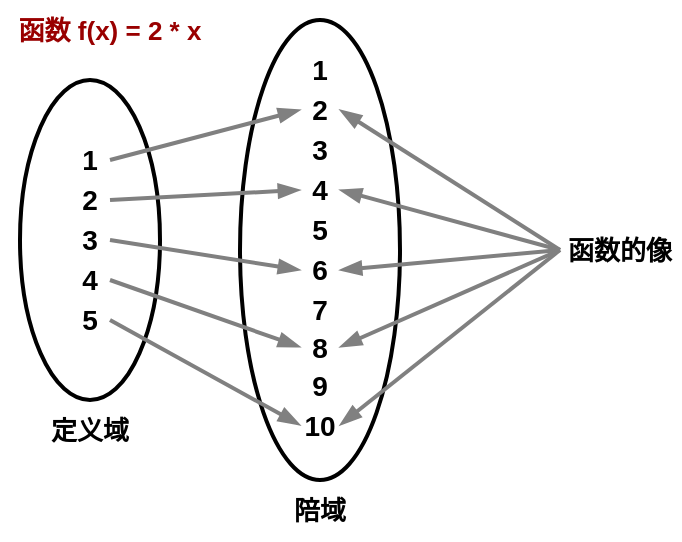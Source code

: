 <mxfile version="21.4.0" type="device" pages="2">
  <diagram name="函数的定义域和陪域" id="zx5PkqvmA4rTHMVMgy41">
    <mxGraphModel dx="954" dy="663" grid="1" gridSize="10" guides="1" tooltips="1" connect="1" arrows="1" fold="1" page="1" pageScale="1" pageWidth="850" pageHeight="1100" math="0" shadow="0">
      <root>
        <mxCell id="0" />
        <mxCell id="1" parent="0" />
        <mxCell id="jHqonLjiVwIzdrOz5_nC-1" value="" style="ellipse;whiteSpace=wrap;html=1;strokeWidth=2;" parent="1" vertex="1">
          <mxGeometry x="170" y="120" width="70" height="160" as="geometry" />
        </mxCell>
        <mxCell id="jHqonLjiVwIzdrOz5_nC-2" value="" style="ellipse;whiteSpace=wrap;html=1;strokeWidth=2;" parent="1" vertex="1">
          <mxGeometry x="280" y="90" width="80" height="230" as="geometry" />
        </mxCell>
        <mxCell id="jHqonLjiVwIzdrOz5_nC-38" style="rounded=0;orthogonalLoop=1;jettySize=auto;html=1;exitX=1;exitY=0.5;exitDx=0;exitDy=0;entryX=0;entryY=0.5;entryDx=0;entryDy=0;endArrow=blockThin;endFill=1;strokeWidth=2;strokeColor=#808080;" parent="1" source="jHqonLjiVwIzdrOz5_nC-19" target="jHqonLjiVwIzdrOz5_nC-29" edge="1">
          <mxGeometry relative="1" as="geometry" />
        </mxCell>
        <mxCell id="jHqonLjiVwIzdrOz5_nC-19" value="1" style="text;html=1;strokeColor=none;fillColor=none;align=center;verticalAlign=middle;whiteSpace=wrap;rounded=0;fontStyle=1;fontSize=14;" parent="1" vertex="1">
          <mxGeometry x="195" y="145" width="20" height="30" as="geometry" />
        </mxCell>
        <mxCell id="jHqonLjiVwIzdrOz5_nC-39" style="edgeStyle=none;shape=connector;rounded=0;orthogonalLoop=1;jettySize=auto;html=1;exitX=1;exitY=0.5;exitDx=0;exitDy=0;entryX=0;entryY=0.5;entryDx=0;entryDy=0;labelBackgroundColor=default;strokeColor=#808080;strokeWidth=2;fontFamily=Helvetica;fontSize=11;fontColor=default;endArrow=blockThin;endFill=1;" parent="1" source="jHqonLjiVwIzdrOz5_nC-20" target="jHqonLjiVwIzdrOz5_nC-31" edge="1">
          <mxGeometry relative="1" as="geometry" />
        </mxCell>
        <mxCell id="jHqonLjiVwIzdrOz5_nC-20" value="2" style="text;html=1;strokeColor=none;fillColor=none;align=center;verticalAlign=middle;whiteSpace=wrap;rounded=0;fontStyle=1;fontSize=14;" parent="1" vertex="1">
          <mxGeometry x="195" y="165" width="20" height="30" as="geometry" />
        </mxCell>
        <mxCell id="jHqonLjiVwIzdrOz5_nC-40" style="edgeStyle=none;shape=connector;rounded=0;orthogonalLoop=1;jettySize=auto;html=1;exitX=1;exitY=0.5;exitDx=0;exitDy=0;entryX=0;entryY=0.5;entryDx=0;entryDy=0;labelBackgroundColor=default;strokeColor=#808080;strokeWidth=2;fontFamily=Helvetica;fontSize=11;fontColor=default;endArrow=blockThin;endFill=1;" parent="1" source="jHqonLjiVwIzdrOz5_nC-21" target="jHqonLjiVwIzdrOz5_nC-33" edge="1">
          <mxGeometry relative="1" as="geometry" />
        </mxCell>
        <mxCell id="jHqonLjiVwIzdrOz5_nC-21" value="3" style="text;html=1;strokeColor=none;fillColor=none;align=center;verticalAlign=middle;whiteSpace=wrap;rounded=0;fontStyle=1;fontSize=14;" parent="1" vertex="1">
          <mxGeometry x="195" y="185" width="20" height="30" as="geometry" />
        </mxCell>
        <mxCell id="jHqonLjiVwIzdrOz5_nC-41" style="edgeStyle=none;shape=connector;rounded=0;orthogonalLoop=1;jettySize=auto;html=1;exitX=1;exitY=0.5;exitDx=0;exitDy=0;entryX=0;entryY=0.5;entryDx=0;entryDy=0;labelBackgroundColor=default;strokeColor=#808080;strokeWidth=2;fontFamily=Helvetica;fontSize=11;fontColor=default;endArrow=blockThin;endFill=1;" parent="1" source="jHqonLjiVwIzdrOz5_nC-22" target="jHqonLjiVwIzdrOz5_nC-35" edge="1">
          <mxGeometry relative="1" as="geometry" />
        </mxCell>
        <mxCell id="jHqonLjiVwIzdrOz5_nC-22" value="4" style="text;html=1;strokeColor=none;fillColor=none;align=center;verticalAlign=middle;whiteSpace=wrap;rounded=0;fontStyle=1;fontSize=14;" parent="1" vertex="1">
          <mxGeometry x="195" y="205" width="20" height="30" as="geometry" />
        </mxCell>
        <mxCell id="jHqonLjiVwIzdrOz5_nC-42" style="edgeStyle=none;shape=connector;rounded=0;orthogonalLoop=1;jettySize=auto;html=1;exitX=1;exitY=0.5;exitDx=0;exitDy=0;entryX=0;entryY=0.5;entryDx=0;entryDy=0;labelBackgroundColor=default;strokeColor=#808080;strokeWidth=2;fontFamily=Helvetica;fontSize=11;fontColor=default;endArrow=blockThin;endFill=1;" parent="1" source="jHqonLjiVwIzdrOz5_nC-23" target="jHqonLjiVwIzdrOz5_nC-37" edge="1">
          <mxGeometry relative="1" as="geometry" />
        </mxCell>
        <mxCell id="jHqonLjiVwIzdrOz5_nC-23" value="5" style="text;html=1;strokeColor=none;fillColor=none;align=center;verticalAlign=middle;whiteSpace=wrap;rounded=0;fontStyle=1;fontSize=14;" parent="1" vertex="1">
          <mxGeometry x="195" y="225" width="20" height="30" as="geometry" />
        </mxCell>
        <mxCell id="jHqonLjiVwIzdrOz5_nC-28" value="1" style="text;html=1;strokeColor=none;fillColor=none;align=center;verticalAlign=middle;whiteSpace=wrap;rounded=0;fontStyle=1;fontSize=14;" parent="1" vertex="1">
          <mxGeometry x="310" y="100" width="20" height="30" as="geometry" />
        </mxCell>
        <mxCell id="jHqonLjiVwIzdrOz5_nC-29" value="2" style="text;html=1;strokeColor=none;fillColor=none;align=center;verticalAlign=middle;whiteSpace=wrap;rounded=0;fontStyle=1;fontSize=14;" parent="1" vertex="1">
          <mxGeometry x="310" y="120" width="20" height="30" as="geometry" />
        </mxCell>
        <mxCell id="jHqonLjiVwIzdrOz5_nC-30" value="3" style="text;html=1;strokeColor=none;fillColor=none;align=center;verticalAlign=middle;whiteSpace=wrap;rounded=0;fontStyle=1;fontSize=14;" parent="1" vertex="1">
          <mxGeometry x="310" y="140" width="20" height="30" as="geometry" />
        </mxCell>
        <mxCell id="jHqonLjiVwIzdrOz5_nC-31" value="4" style="text;html=1;strokeColor=none;fillColor=none;align=center;verticalAlign=middle;whiteSpace=wrap;rounded=0;fontStyle=1;fontSize=14;" parent="1" vertex="1">
          <mxGeometry x="310" y="160" width="20" height="30" as="geometry" />
        </mxCell>
        <mxCell id="jHqonLjiVwIzdrOz5_nC-32" value="5" style="text;html=1;strokeColor=none;fillColor=none;align=center;verticalAlign=middle;whiteSpace=wrap;rounded=0;fontStyle=1;fontSize=14;" parent="1" vertex="1">
          <mxGeometry x="310" y="180" width="20" height="30" as="geometry" />
        </mxCell>
        <mxCell id="jHqonLjiVwIzdrOz5_nC-33" value="6" style="text;html=1;strokeColor=none;fillColor=none;align=center;verticalAlign=middle;whiteSpace=wrap;rounded=0;fontStyle=1;fontSize=14;" parent="1" vertex="1">
          <mxGeometry x="310" y="200" width="20" height="30" as="geometry" />
        </mxCell>
        <mxCell id="jHqonLjiVwIzdrOz5_nC-34" value="7" style="text;html=1;strokeColor=none;fillColor=none;align=center;verticalAlign=middle;whiteSpace=wrap;rounded=0;fontStyle=1;fontSize=14;" parent="1" vertex="1">
          <mxGeometry x="310" y="220" width="20" height="30" as="geometry" />
        </mxCell>
        <mxCell id="jHqonLjiVwIzdrOz5_nC-35" value="8" style="text;html=1;strokeColor=none;fillColor=none;align=center;verticalAlign=middle;whiteSpace=wrap;rounded=0;fontStyle=1;fontSize=14;" parent="1" vertex="1">
          <mxGeometry x="310" y="236" width="20" height="35" as="geometry" />
        </mxCell>
        <mxCell id="jHqonLjiVwIzdrOz5_nC-36" value="9" style="text;html=1;strokeColor=none;fillColor=none;align=center;verticalAlign=middle;whiteSpace=wrap;rounded=0;fontStyle=1;fontSize=14;" parent="1" vertex="1">
          <mxGeometry x="310" y="255" width="20" height="35" as="geometry" />
        </mxCell>
        <mxCell id="jHqonLjiVwIzdrOz5_nC-37" value="10" style="text;html=1;strokeColor=none;fillColor=none;align=center;verticalAlign=middle;whiteSpace=wrap;rounded=0;fontStyle=1;fontSize=14;" parent="1" vertex="1">
          <mxGeometry x="310" y="275" width="20" height="35" as="geometry" />
        </mxCell>
        <mxCell id="jHqonLjiVwIzdrOz5_nC-43" value="定义域" style="text;html=1;strokeColor=none;fillColor=none;align=center;verticalAlign=middle;whiteSpace=wrap;rounded=0;fontSize=13;fontFamily=Helvetica;fontColor=default;fontStyle=1" parent="1" vertex="1">
          <mxGeometry x="175" y="280" width="60" height="30" as="geometry" />
        </mxCell>
        <mxCell id="jHqonLjiVwIzdrOz5_nC-44" value="陪域" style="text;html=1;strokeColor=none;fillColor=none;align=center;verticalAlign=middle;whiteSpace=wrap;rounded=0;fontSize=13;fontFamily=Helvetica;fontColor=default;fontStyle=1" parent="1" vertex="1">
          <mxGeometry x="290" y="320" width="60" height="30" as="geometry" />
        </mxCell>
        <mxCell id="jHqonLjiVwIzdrOz5_nC-46" style="edgeStyle=none;shape=connector;rounded=0;orthogonalLoop=1;jettySize=auto;html=1;exitX=0;exitY=0.5;exitDx=0;exitDy=0;entryX=1;entryY=0.5;entryDx=0;entryDy=0;labelBackgroundColor=default;strokeColor=#808080;strokeWidth=2;fontFamily=Helvetica;fontSize=11;fontColor=default;endArrow=blockThin;endFill=1;" parent="1" source="jHqonLjiVwIzdrOz5_nC-45" target="jHqonLjiVwIzdrOz5_nC-29" edge="1">
          <mxGeometry relative="1" as="geometry" />
        </mxCell>
        <mxCell id="jHqonLjiVwIzdrOz5_nC-47" style="edgeStyle=none;shape=connector;rounded=0;orthogonalLoop=1;jettySize=auto;html=1;exitX=0;exitY=0.5;exitDx=0;exitDy=0;entryX=1;entryY=0.5;entryDx=0;entryDy=0;labelBackgroundColor=default;strokeColor=#808080;strokeWidth=2;fontFamily=Helvetica;fontSize=11;fontColor=default;endArrow=blockThin;endFill=1;" parent="1" source="jHqonLjiVwIzdrOz5_nC-45" target="jHqonLjiVwIzdrOz5_nC-31" edge="1">
          <mxGeometry relative="1" as="geometry" />
        </mxCell>
        <mxCell id="jHqonLjiVwIzdrOz5_nC-48" style="edgeStyle=none;shape=connector;rounded=0;orthogonalLoop=1;jettySize=auto;html=1;exitX=0;exitY=0.5;exitDx=0;exitDy=0;entryX=1;entryY=0.5;entryDx=0;entryDy=0;labelBackgroundColor=default;strokeColor=#808080;strokeWidth=2;fontFamily=Helvetica;fontSize=11;fontColor=default;endArrow=blockThin;endFill=1;" parent="1" source="jHqonLjiVwIzdrOz5_nC-45" target="jHqonLjiVwIzdrOz5_nC-33" edge="1">
          <mxGeometry relative="1" as="geometry" />
        </mxCell>
        <mxCell id="jHqonLjiVwIzdrOz5_nC-49" style="edgeStyle=none;shape=connector;rounded=0;orthogonalLoop=1;jettySize=auto;html=1;exitX=0;exitY=0.5;exitDx=0;exitDy=0;entryX=1;entryY=0.5;entryDx=0;entryDy=0;labelBackgroundColor=default;strokeColor=#808080;strokeWidth=2;fontFamily=Helvetica;fontSize=11;fontColor=default;endArrow=blockThin;endFill=1;" parent="1" source="jHqonLjiVwIzdrOz5_nC-45" target="jHqonLjiVwIzdrOz5_nC-35" edge="1">
          <mxGeometry relative="1" as="geometry" />
        </mxCell>
        <mxCell id="jHqonLjiVwIzdrOz5_nC-50" style="edgeStyle=none;shape=connector;rounded=0;orthogonalLoop=1;jettySize=auto;html=1;exitX=0;exitY=0.5;exitDx=0;exitDy=0;entryX=1;entryY=0.5;entryDx=0;entryDy=0;labelBackgroundColor=default;strokeColor=#808080;strokeWidth=2;fontFamily=Helvetica;fontSize=11;fontColor=default;endArrow=blockThin;endFill=1;" parent="1" source="jHqonLjiVwIzdrOz5_nC-45" target="jHqonLjiVwIzdrOz5_nC-37" edge="1">
          <mxGeometry relative="1" as="geometry" />
        </mxCell>
        <mxCell id="jHqonLjiVwIzdrOz5_nC-45" value="函数的像" style="text;html=1;strokeColor=none;fillColor=none;align=center;verticalAlign=middle;whiteSpace=wrap;rounded=0;fontSize=13;fontFamily=Helvetica;fontColor=default;fontStyle=1" parent="1" vertex="1">
          <mxGeometry x="440" y="190" width="60" height="30" as="geometry" />
        </mxCell>
        <mxCell id="cTymg7GjF7zmKFPiQy6Z-1" value="函数 f(x) = 2 * x" style="text;html=1;strokeColor=none;fillColor=none;align=center;verticalAlign=middle;whiteSpace=wrap;rounded=0;fontSize=13;fontFamily=Helvetica;fontColor=#990000;fontStyle=1" parent="1" vertex="1">
          <mxGeometry x="160" y="80" width="110" height="30" as="geometry" />
        </mxCell>
      </root>
    </mxGraphModel>
  </diagram>
  <diagram id="7YPujdUoEaPQpJPihw41" name="Page-2">
    <mxGraphModel dx="954" dy="663" grid="1" gridSize="10" guides="1" tooltips="1" connect="1" arrows="1" fold="1" page="1" pageScale="1" pageWidth="850" pageHeight="1100" math="0" shadow="0">
      <root>
        <mxCell id="0" />
        <mxCell id="1" parent="0" />
      </root>
    </mxGraphModel>
  </diagram>
</mxfile>
